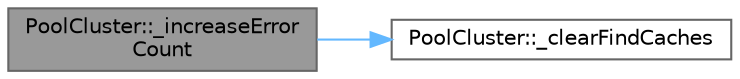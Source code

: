 digraph "PoolCluster::_increaseErrorCount"
{
 // INTERACTIVE_SVG=YES
 // LATEX_PDF_SIZE
  bgcolor="transparent";
  edge [fontname=Helvetica,fontsize=10,labelfontname=Helvetica,labelfontsize=10];
  node [fontname=Helvetica,fontsize=10,shape=box,height=0.2,width=0.4];
  rankdir="LR";
  Node1 [id="Node000001",label="PoolCluster::_increaseError\lCount",height=0.2,width=0.4,color="gray40", fillcolor="grey60", style="filled", fontcolor="black",tooltip=" "];
  Node1 -> Node2 [id="edge1_Node000001_Node000002",color="steelblue1",style="solid",tooltip=" "];
  Node2 [id="Node000002",label="PoolCluster::_clearFindCaches",height=0.2,width=0.4,color="grey40", fillcolor="white", style="filled",URL="$d7/dc8/a00808_af56213d3ddb190a85d79706af6dcbf7d.html#af56213d3ddb190a85d79706af6dcbf7d",tooltip=" "];
}
